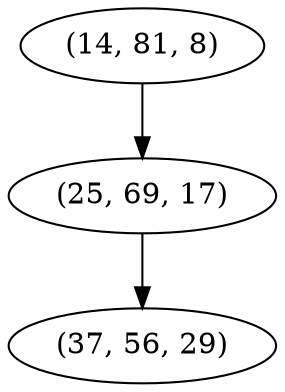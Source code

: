 digraph tree {
    "(14, 81, 8)";
    "(25, 69, 17)";
    "(37, 56, 29)";
    "(14, 81, 8)" -> "(25, 69, 17)";
    "(25, 69, 17)" -> "(37, 56, 29)";
}
